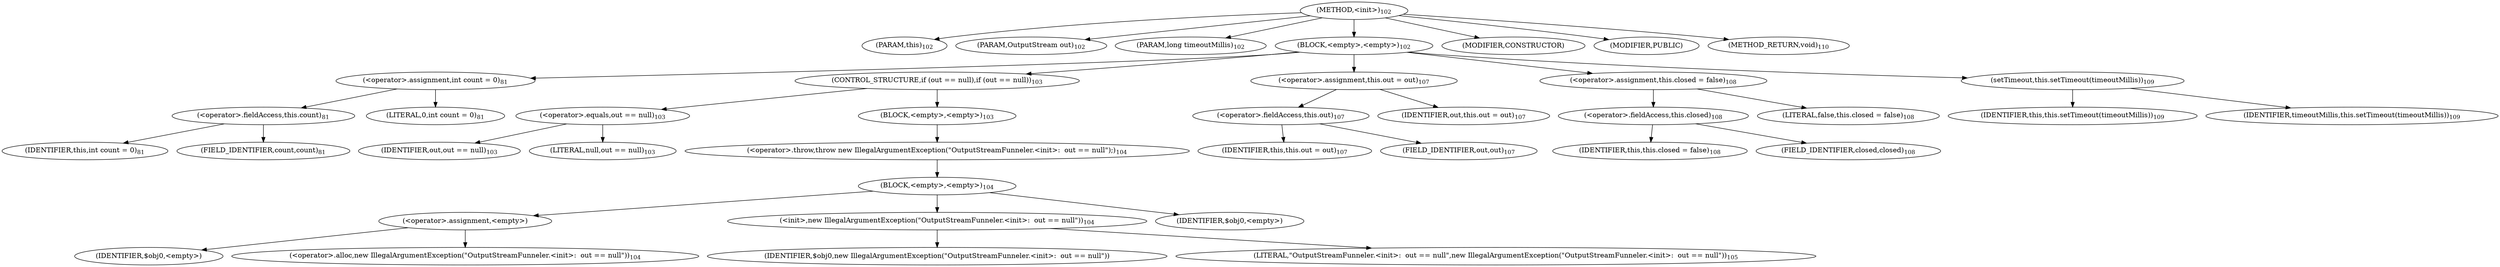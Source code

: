 digraph "&lt;init&gt;" {  
"171" [label = <(METHOD,&lt;init&gt;)<SUB>102</SUB>> ]
"29" [label = <(PARAM,this)<SUB>102</SUB>> ]
"172" [label = <(PARAM,OutputStream out)<SUB>102</SUB>> ]
"173" [label = <(PARAM,long timeoutMillis)<SUB>102</SUB>> ]
"174" [label = <(BLOCK,&lt;empty&gt;,&lt;empty&gt;)<SUB>102</SUB>> ]
"175" [label = <(&lt;operator&gt;.assignment,int count = 0)<SUB>81</SUB>> ]
"176" [label = <(&lt;operator&gt;.fieldAccess,this.count)<SUB>81</SUB>> ]
"177" [label = <(IDENTIFIER,this,int count = 0)<SUB>81</SUB>> ]
"178" [label = <(FIELD_IDENTIFIER,count,count)<SUB>81</SUB>> ]
"179" [label = <(LITERAL,0,int count = 0)<SUB>81</SUB>> ]
"180" [label = <(CONTROL_STRUCTURE,if (out == null),if (out == null))<SUB>103</SUB>> ]
"181" [label = <(&lt;operator&gt;.equals,out == null)<SUB>103</SUB>> ]
"182" [label = <(IDENTIFIER,out,out == null)<SUB>103</SUB>> ]
"183" [label = <(LITERAL,null,out == null)<SUB>103</SUB>> ]
"184" [label = <(BLOCK,&lt;empty&gt;,&lt;empty&gt;)<SUB>103</SUB>> ]
"185" [label = <(&lt;operator&gt;.throw,throw new IllegalArgumentException(&quot;OutputStreamFunneler.&lt;init&gt;:  out == null&quot;);)<SUB>104</SUB>> ]
"186" [label = <(BLOCK,&lt;empty&gt;,&lt;empty&gt;)<SUB>104</SUB>> ]
"187" [label = <(&lt;operator&gt;.assignment,&lt;empty&gt;)> ]
"188" [label = <(IDENTIFIER,$obj0,&lt;empty&gt;)> ]
"189" [label = <(&lt;operator&gt;.alloc,new IllegalArgumentException(&quot;OutputStreamFunneler.&lt;init&gt;:  out == null&quot;))<SUB>104</SUB>> ]
"190" [label = <(&lt;init&gt;,new IllegalArgumentException(&quot;OutputStreamFunneler.&lt;init&gt;:  out == null&quot;))<SUB>104</SUB>> ]
"191" [label = <(IDENTIFIER,$obj0,new IllegalArgumentException(&quot;OutputStreamFunneler.&lt;init&gt;:  out == null&quot;))> ]
"192" [label = <(LITERAL,&quot;OutputStreamFunneler.&lt;init&gt;:  out == null&quot;,new IllegalArgumentException(&quot;OutputStreamFunneler.&lt;init&gt;:  out == null&quot;))<SUB>105</SUB>> ]
"193" [label = <(IDENTIFIER,$obj0,&lt;empty&gt;)> ]
"194" [label = <(&lt;operator&gt;.assignment,this.out = out)<SUB>107</SUB>> ]
"195" [label = <(&lt;operator&gt;.fieldAccess,this.out)<SUB>107</SUB>> ]
"28" [label = <(IDENTIFIER,this,this.out = out)<SUB>107</SUB>> ]
"196" [label = <(FIELD_IDENTIFIER,out,out)<SUB>107</SUB>> ]
"197" [label = <(IDENTIFIER,out,this.out = out)<SUB>107</SUB>> ]
"198" [label = <(&lt;operator&gt;.assignment,this.closed = false)<SUB>108</SUB>> ]
"199" [label = <(&lt;operator&gt;.fieldAccess,this.closed)<SUB>108</SUB>> ]
"30" [label = <(IDENTIFIER,this,this.closed = false)<SUB>108</SUB>> ]
"200" [label = <(FIELD_IDENTIFIER,closed,closed)<SUB>108</SUB>> ]
"201" [label = <(LITERAL,false,this.closed = false)<SUB>108</SUB>> ]
"202" [label = <(setTimeout,this.setTimeout(timeoutMillis))<SUB>109</SUB>> ]
"31" [label = <(IDENTIFIER,this,this.setTimeout(timeoutMillis))<SUB>109</SUB>> ]
"203" [label = <(IDENTIFIER,timeoutMillis,this.setTimeout(timeoutMillis))<SUB>109</SUB>> ]
"204" [label = <(MODIFIER,CONSTRUCTOR)> ]
"205" [label = <(MODIFIER,PUBLIC)> ]
"206" [label = <(METHOD_RETURN,void)<SUB>110</SUB>> ]
  "171" -> "29" 
  "171" -> "172" 
  "171" -> "173" 
  "171" -> "174" 
  "171" -> "204" 
  "171" -> "205" 
  "171" -> "206" 
  "174" -> "175" 
  "174" -> "180" 
  "174" -> "194" 
  "174" -> "198" 
  "174" -> "202" 
  "175" -> "176" 
  "175" -> "179" 
  "176" -> "177" 
  "176" -> "178" 
  "180" -> "181" 
  "180" -> "184" 
  "181" -> "182" 
  "181" -> "183" 
  "184" -> "185" 
  "185" -> "186" 
  "186" -> "187" 
  "186" -> "190" 
  "186" -> "193" 
  "187" -> "188" 
  "187" -> "189" 
  "190" -> "191" 
  "190" -> "192" 
  "194" -> "195" 
  "194" -> "197" 
  "195" -> "28" 
  "195" -> "196" 
  "198" -> "199" 
  "198" -> "201" 
  "199" -> "30" 
  "199" -> "200" 
  "202" -> "31" 
  "202" -> "203" 
}
